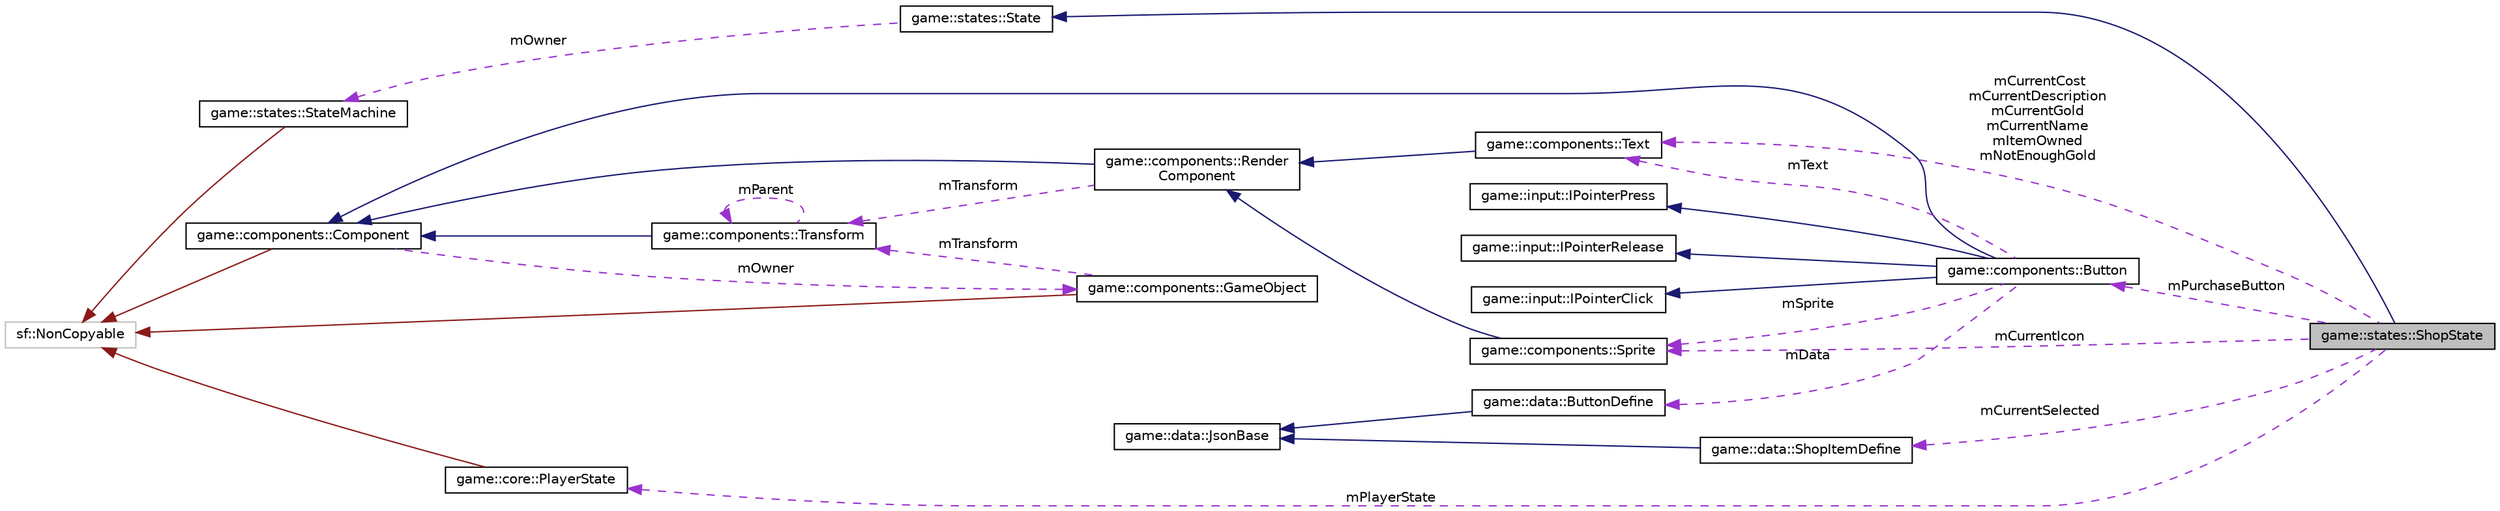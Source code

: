 digraph "game::states::ShopState"
{
 // LATEX_PDF_SIZE
  edge [fontname="Helvetica",fontsize="10",labelfontname="Helvetica",labelfontsize="10"];
  node [fontname="Helvetica",fontsize="10",shape=record];
  rankdir="LR";
  Node1 [label="game::states::ShopState",height=0.2,width=0.4,color="black", fillcolor="grey75", style="filled", fontcolor="black",tooltip="shop state"];
  Node2 -> Node1 [dir="back",color="midnightblue",fontsize="10",style="solid",fontname="Helvetica"];
  Node2 [label="game::states::State",height=0.2,width=0.4,color="black", fillcolor="white", style="filled",URL="$classgame_1_1states_1_1State.html",tooltip="base class of all game states"];
  Node3 -> Node2 [dir="back",color="darkorchid3",fontsize="10",style="dashed",label=" mOwner" ,fontname="Helvetica"];
  Node3 [label="game::states::StateMachine",height=0.2,width=0.4,color="black", fillcolor="white", style="filled",URL="$classgame_1_1states_1_1StateMachine.html",tooltip="implementation of a pushdown state machine"];
  Node4 -> Node3 [dir="back",color="firebrick4",fontsize="10",style="solid",fontname="Helvetica"];
  Node4 [label="sf::NonCopyable",height=0.2,width=0.4,color="grey75", fillcolor="white", style="filled",tooltip=" "];
  Node5 -> Node1 [dir="back",color="darkorchid3",fontsize="10",style="dashed",label=" mCurrentIcon" ,fontname="Helvetica"];
  Node5 [label="game::components::Sprite",height=0.2,width=0.4,color="black", fillcolor="white", style="filled",URL="$classgame_1_1components_1_1Sprite.html",tooltip="wrapper class for sf::sprite"];
  Node6 -> Node5 [dir="back",color="midnightblue",fontsize="10",style="solid",fontname="Helvetica"];
  Node6 [label="game::components::Render\lComponent",height=0.2,width=0.4,color="black", fillcolor="white", style="filled",URL="$classgame_1_1components_1_1RenderComponent.html",tooltip="base class for all the drawables in the game"];
  Node7 -> Node6 [dir="back",color="midnightblue",fontsize="10",style="solid",fontname="Helvetica"];
  Node7 [label="game::components::Component",height=0.2,width=0.4,color="black", fillcolor="white", style="filled",URL="$classgame_1_1components_1_1Component.html",tooltip="base class for all components"];
  Node4 -> Node7 [dir="back",color="firebrick4",fontsize="10",style="solid",fontname="Helvetica"];
  Node8 -> Node7 [dir="back",color="darkorchid3",fontsize="10",style="dashed",label=" mOwner" ,fontname="Helvetica"];
  Node8 [label="game::components::GameObject",height=0.2,width=0.4,color="black", fillcolor="white", style="filled",URL="$classgame_1_1components_1_1GameObject.html",tooltip="container class for a group of components"];
  Node4 -> Node8 [dir="back",color="firebrick4",fontsize="10",style="solid",fontname="Helvetica"];
  Node9 -> Node8 [dir="back",color="darkorchid3",fontsize="10",style="dashed",label=" mTransform" ,fontname="Helvetica"];
  Node9 [label="game::components::Transform",height=0.2,width=0.4,color="black", fillcolor="white", style="filled",URL="$classgame_1_1components_1_1Transform.html",tooltip="transform component of a gameobject"];
  Node7 -> Node9 [dir="back",color="midnightblue",fontsize="10",style="solid",fontname="Helvetica"];
  Node9 -> Node9 [dir="back",color="darkorchid3",fontsize="10",style="dashed",label=" mParent" ,fontname="Helvetica"];
  Node9 -> Node6 [dir="back",color="darkorchid3",fontsize="10",style="dashed",label=" mTransform" ,fontname="Helvetica"];
  Node10 -> Node1 [dir="back",color="darkorchid3",fontsize="10",style="dashed",label=" mPlayerState" ,fontname="Helvetica"];
  Node10 [label="game::core::PlayerState",height=0.2,width=0.4,color="black", fillcolor="white", style="filled",URL="$classgame_1_1core_1_1PlayerState.html",tooltip="data structure for player state during gameplay"];
  Node4 -> Node10 [dir="back",color="firebrick4",fontsize="10",style="solid",fontname="Helvetica"];
  Node11 -> Node1 [dir="back",color="darkorchid3",fontsize="10",style="dashed",label=" mPurchaseButton" ,fontname="Helvetica"];
  Node11 [label="game::components::Button",height=0.2,width=0.4,color="black", fillcolor="white", style="filled",URL="$classgame_1_1components_1_1Button.html",tooltip="button class that provides a on click event for registrations"];
  Node7 -> Node11 [dir="back",color="midnightblue",fontsize="10",style="solid",fontname="Helvetica"];
  Node12 -> Node11 [dir="back",color="midnightblue",fontsize="10",style="solid",fontname="Helvetica"];
  Node12 [label="game::input::IPointerPress",height=0.2,width=0.4,color="black", fillcolor="white", style="filled",URL="$classgame_1_1input_1_1IPointerPress.html",tooltip="interface for pointer presses event handlers"];
  Node13 -> Node11 [dir="back",color="midnightblue",fontsize="10",style="solid",fontname="Helvetica"];
  Node13 [label="game::input::IPointerRelease",height=0.2,width=0.4,color="black", fillcolor="white", style="filled",URL="$classgame_1_1input_1_1IPointerRelease.html",tooltip="interface for pointer releases event handlers"];
  Node14 -> Node11 [dir="back",color="midnightblue",fontsize="10",style="solid",fontname="Helvetica"];
  Node14 [label="game::input::IPointerClick",height=0.2,width=0.4,color="black", fillcolor="white", style="filled",URL="$classgame_1_1input_1_1IPointerClick.html",tooltip="interface for pointer clicks event handlers"];
  Node5 -> Node11 [dir="back",color="darkorchid3",fontsize="10",style="dashed",label=" mSprite" ,fontname="Helvetica"];
  Node15 -> Node11 [dir="back",color="darkorchid3",fontsize="10",style="dashed",label=" mText" ,fontname="Helvetica"];
  Node15 [label="game::components::Text",height=0.2,width=0.4,color="black", fillcolor="white", style="filled",URL="$classgame_1_1components_1_1Text.html",tooltip="drawable for texts"];
  Node6 -> Node15 [dir="back",color="midnightblue",fontsize="10",style="solid",fontname="Helvetica"];
  Node16 -> Node11 [dir="back",color="darkorchid3",fontsize="10",style="dashed",label=" mData" ,fontname="Helvetica"];
  Node16 [label="game::data::ButtonDefine",height=0.2,width=0.4,color="black", fillcolor="white", style="filled",URL="$structgame_1_1data_1_1ButtonDefine.html",tooltip="data structure to hold button data"];
  Node17 -> Node16 [dir="back",color="midnightblue",fontsize="10",style="solid",fontname="Helvetica"];
  Node17 [label="game::data::JsonBase",height=0.2,width=0.4,color="black", fillcolor="white", style="filled",URL="$classgame_1_1data_1_1JsonBase.html",tooltip=" "];
  Node15 -> Node1 [dir="back",color="darkorchid3",fontsize="10",style="dashed",label=" mCurrentCost\nmCurrentDescription\nmCurrentGold\nmCurrentName\nmItemOwned\nmNotEnoughGold" ,fontname="Helvetica"];
  Node18 -> Node1 [dir="back",color="darkorchid3",fontsize="10",style="dashed",label=" mCurrentSelected" ,fontname="Helvetica"];
  Node18 [label="game::data::ShopItemDefine",height=0.2,width=0.4,color="black", fillcolor="white", style="filled",URL="$structgame_1_1data_1_1ShopItemDefine.html",tooltip="data structure to hold shop item data"];
  Node17 -> Node18 [dir="back",color="midnightblue",fontsize="10",style="solid",fontname="Helvetica"];
}
